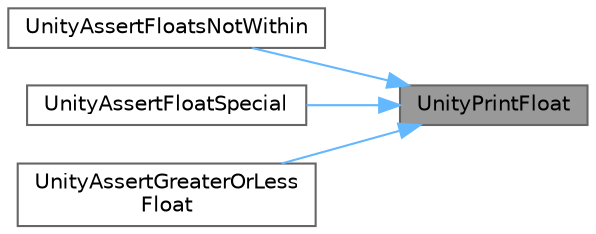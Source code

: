 digraph "UnityPrintFloat"
{
 // LATEX_PDF_SIZE
  bgcolor="transparent";
  edge [fontname=Helvetica,fontsize=10,labelfontname=Helvetica,labelfontsize=10];
  node [fontname=Helvetica,fontsize=10,shape=box,height=0.2,width=0.4];
  rankdir="RL";
  Node1 [label="UnityPrintFloat",height=0.2,width=0.4,color="gray40", fillcolor="grey60", style="filled", fontcolor="black",tooltip=" "];
  Node1 -> Node2 [dir="back",color="steelblue1",style="solid"];
  Node2 [label="UnityAssertFloatsNotWithin",height=0.2,width=0.4,color="grey40", fillcolor="white", style="filled",URL="$unity_8c.html#aae953f848f48242784faaf0e7063e956",tooltip=" "];
  Node1 -> Node3 [dir="back",color="steelblue1",style="solid"];
  Node3 [label="UnityAssertFloatSpecial",height=0.2,width=0.4,color="grey40", fillcolor="white", style="filled",URL="$unity_8c.html#aa7909741e6f90c6af19e07b91c88ad4c",tooltip=" "];
  Node1 -> Node4 [dir="back",color="steelblue1",style="solid"];
  Node4 [label="UnityAssertGreaterOrLess\lFloat",height=0.2,width=0.4,color="grey40", fillcolor="white", style="filled",URL="$unity_8c.html#ad350648282b9a9df70f87ecc448e449c",tooltip=" "];
}
